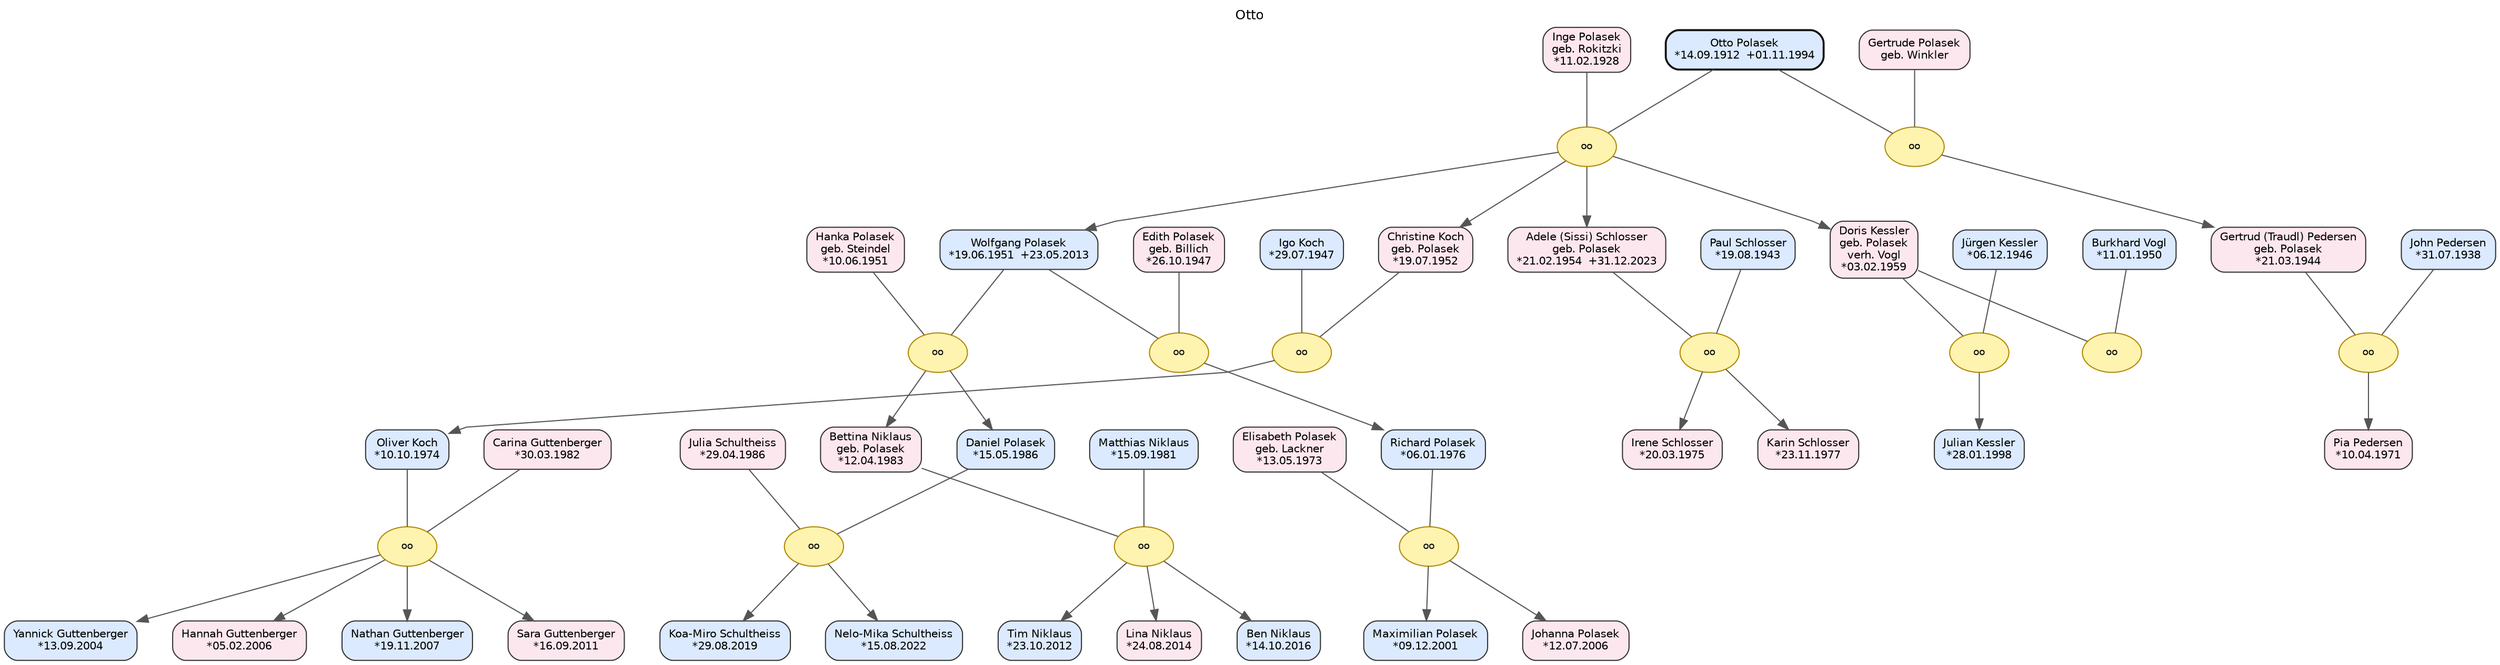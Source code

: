// Otto
digraph {
	concentrate=false nodesep=0.45 overlap=false rankdir=TB ranksep=0.70 splines=polyline
	graph [fontname="DejaVu Sans" fontsize=12 label=Otto labelloc=t]
	node [color="#333333" fontname="DejaVu Sans" fontsize=10 shape=box style="rounded,filled"]
	edge [color="#555555" fontname="DejaVu Sans"]
	polS06 [label="Igo Koch
*29.07.1947" fillcolor="#dbeafe" id=P_polS06]
	g2p09 [label="Johanna Polasek
*12.07.2006" fillcolor="#fde7ef" id=P_g2p09]
	g3p06 [label="Hannah Guttenberger
*05.02.2006" fillcolor="#fde7ef" id=P_g3p06]
	ped01 [label="John Pedersen
*31.07.1938" fillcolor="#dbeafe" id=P_ped01]
	polS02 [label="Gertrude Polasek
geb. Winkler" fillcolor="#fde7ef" id=P_polS02]
	g3p05 [label="Yannick Guttenberger
*13.09.2004" fillcolor="#dbeafe" id=P_g3p05]
	g2p16 [label="Nelo-Mika Schultheiss
*15.08.2022" fillcolor="#dbeafe" id=P_g2p16]
	pol14 [label="Gertrud (Traudl) Pedersen
geb. Polasek
*21.03.1944" fillcolor="#fde7ef" id=P_pol14]
	ped02 [label="Pia Pedersen
*10.04.1971" fillcolor="#fde7ef" id=P_ped02]
	g2p11 [label="Tim Niklaus
*23.10.2012" fillcolor="#dbeafe" id=P_g2p11]
	polS04 [label="Edith Polasek
geb. Billich
*26.10.1947" fillcolor="#fde7ef" id=P_polS04]
	pol24 [label="Karin Schlosser
*23.11.1977" fillcolor="#fde7ef" id=P_pol24]
	polS03 [label="Inge Polasek
geb. Rokitzki
*11.02.1928" fillcolor="#fde7ef" id=P_polS03]
	pol21 [label="Daniel Polasek
*15.05.1986" fillcolor="#dbeafe" id=P_pol21]
	g3p07 [label="Nathan Guttenberger
*19.11.2007" fillcolor="#dbeafe" id=P_g3p07]
	pol16 [label="Christine Koch
geb. Polasek
*19.07.1952" fillcolor="#fde7ef" id=P_pol16]
	polS08 [label="Burkhard Vogl
*11.01.1950" fillcolor="#dbeafe" id=P_polS08]
	pol20 [label="Bettina Niklaus
geb. Polasek
*12.04.1983" fillcolor="#fde7ef" id=P_pol20]
	polS07 [label="Paul Schlosser
*19.08.1943" fillcolor="#dbeafe" id=P_polS07]
	pol18 [label="Doris Kessler
geb. Polasek
verh. Vogl
*03.02.1959" fillcolor="#fde7ef" id=P_pol18]
	g2p10 [label="Matthias Niklaus
*15.09.1981" fillcolor="#dbeafe" id=P_g2p10]
	polS09 [label="Jürgen Kessler
*06.12.1946" fillcolor="#dbeafe" id=P_polS09]
	g2p07 [label="Elisabeth Polasek
geb. Lackner
*13.05.1973" fillcolor="#fde7ef" id=P_g2p07]
	g3p08 [label="Sara Guttenberger
*16.09.2011" fillcolor="#fde7ef" id=P_g3p08]
	pol19 [label="Richard Polasek
*06.01.1976" fillcolor="#dbeafe" id=P_pol19]
	pol23 [label="Irene Schlosser
*20.03.1975" fillcolor="#fde7ef" id=P_pol23]
	g2p13 [label="Ben Niklaus
*14.10.2016" fillcolor="#dbeafe" id=P_g2p13]
	pol11 [label="Otto Polasek
*14.09.1912  +01.11.1994" color="#111111" fillcolor="#dbeafe" id=P_pol11 penwidth=1.8]
	g3p04 [label="Carina Guttenberger
*30.03.1982" fillcolor="#fde7ef" id=P_g3p04]
	g2p15 [label="Koa-Miro Schultheiss
*29.08.2019" fillcolor="#dbeafe" id=P_g2p15]
	pol15 [label="Wolfgang Polasek
*19.06.1951  +23.05.2013" fillcolor="#dbeafe" id=P_pol15]
	polS05 [label="Hanka Polasek
geb. Steindel
*10.06.1951" fillcolor="#fde7ef" id=P_polS05]
	pol22 [label="Oliver Koch
*10.10.1974" fillcolor="#dbeafe" id=P_pol22]
	pol25 [label="Julian Kessler
*28.01.1998" fillcolor="#dbeafe" id=P_pol25]
	g2p12 [label="Lina Niklaus
*24.08.2014" fillcolor="#fde7ef" id=P_g2p12]
	pol17 [label="Adele (Sissi) Schlosser
geb. Polasek
*21.02.1954  +31.12.2023" fillcolor="#fde7ef" id=P_pol17]
	g2p08 [label="Maximilian Polasek
*09.12.2001" fillcolor="#dbeafe" id=P_g2p08]
	g2p14 [label="Julia Schultheiss
*29.04.1986" fillcolor="#fde7ef" id=P_g2p14]
	M_polF7 [label=oo color="#b08900" fillcolor="#fff3b0" fontsize=9 id=M_polF7 shape=ellipse style=filled]
	subgraph rank_polF7 {
		rank=same
		polS07
		pol17
	}
	polS07 -> pol17 [constraint=true minlen=0 style=invis weight=3600]
	polS07 -> M_polF7 [dir=none minlen=1 weight=60]
	pol17 -> M_polF7 [dir=none minlen=1 weight=60]
	subgraph kids_polF7 {
		rank=same
		pol23
		pol24
	}
	M_polF7 -> pol23
	M_polF7 -> pol24
	pol23 -> pol24 [constraint=true minlen=0 style=invis weight=1400]
	M_g2F3 [label=oo color="#b08900" fillcolor="#fff3b0" fontsize=9 id=M_g2F3 shape=ellipse style=filled]
	subgraph rank_g2F3 {
		rank=same
		pol19
		g2p07
	}
	pol19 -> g2p07 [constraint=true minlen=0 style=invis weight=3600]
	pol19 -> M_g2F3 [dir=none minlen=1 weight=60]
	g2p07 -> M_g2F3 [dir=none minlen=1 weight=60]
	subgraph kids_g2F3 {
		rank=same
		g2p08
		g2p09
	}
	M_g2F3 -> g2p08
	M_g2F3 -> g2p09
	g2p08 -> g2p09 [constraint=true minlen=0 style=invis weight=1400]
	M_polF6 [label=oo color="#b08900" fillcolor="#fff3b0" fontsize=9 id=M_polF6 shape=ellipse style=filled]
	subgraph rank_polF6 {
		rank=same
		polS06
		pol16
	}
	polS06 -> pol16 [constraint=true minlen=0 style=invis weight=3600]
	polS06 -> M_polF6 [dir=none minlen=1 weight=60]
	pol16 -> M_polF6 [dir=none minlen=1 weight=60]
	subgraph kids_polF6 {
		rank=same
		pol22
	}
	M_polF6 -> pol22
	subgraph pair_pol22 {
		rank=same
		pol22
		g3p04
	}
	pol22 -> g3p04 [constraint=true minlen=0 style=invis weight=2600]
	M_polF9 [label=oo color="#b08900" fillcolor="#fff3b0" fontsize=9 id=M_polF9 shape=ellipse style=filled]
	subgraph rank_polF9 {
		rank=same
		polS09
		pol18
	}
	polS09 -> pol18 [constraint=true minlen=0 style=invis weight=3600]
	polS09 -> M_polF9 [dir=none minlen=1 weight=60]
	pol18 -> M_polF9 [dir=none minlen=1 weight=60]
	subgraph kids_polF9 {
		rank=same
		pol25
	}
	M_polF9 -> pol25
	M_polF3 [label=oo color="#b08900" fillcolor="#fff3b0" fontsize=9 id=M_polF3 shape=ellipse style=filled]
	subgraph rank_polF3 {
		rank=same
		pol11
		polS03
	}
	pol11 -> polS03 [constraint=true minlen=0 style=invis weight=3600]
	pol11 -> M_polF3 [dir=none minlen=1 weight=60]
	polS03 -> M_polF3 [dir=none minlen=1 weight=60]
	subgraph kids_polF3 {
		rank=same
		pol15
		pol16
		pol17
		pol18
	}
	M_polF3 -> pol15
	M_polF3 -> pol16
	M_polF3 -> pol17
	M_polF3 -> pol18
	pol15 -> pol16 [constraint=true minlen=0 style=invis weight=1400]
	pol16 -> pol17 [constraint=true minlen=0 style=invis weight=1400]
	pol17 -> pol18 [constraint=true minlen=0 style=invis weight=1400]
	subgraph pair_pol15 {
		rank=same
		pol15
		polS04
	}
	pol15 -> polS04 [constraint=true minlen=0 style=invis weight=2600]
	polS04 -> pol16 [constraint=true minlen=0 style=invis weight=2000]
	subgraph pair_pol16 {
		rank=same
		pol16
		polS06
	}
	polS06 -> pol16 [constraint=true minlen=0 style=invis weight=2600]
	pol16 -> pol17 [constraint=true minlen=0 style=invis weight=2000]
	subgraph pair_pol17 {
		rank=same
		pol17
		polS07
	}
	polS07 -> pol17 [constraint=true minlen=0 style=invis weight=2600]
	pol17 -> pol18 [constraint=true minlen=0 style=invis weight=2000]
	subgraph pair_pol18 {
		rank=same
		pol18
		polS08
	}
	polS08 -> pol18 [constraint=true minlen=0 style=invis weight=2600]
	M_polF2 [label=oo color="#b08900" fillcolor="#fff3b0" fontsize=9 id=M_polF2 shape=ellipse style=filled]
	subgraph rank_polF2 {
		rank=same
		pol11
		polS02
	}
	pol11 -> polS02 [constraint=true minlen=0 style=invis weight=3600]
	pol11 -> M_polF2 [dir=none minlen=1 weight=60]
	polS02 -> M_polF2 [dir=none minlen=1 weight=60]
	subgraph kids_polF2 {
		rank=same
		pol14
	}
	M_polF2 -> pol14
	subgraph pair_pol14 {
		rank=same
		pol14
		ped01
	}
	ped01 -> pol14 [constraint=true minlen=0 style=invis weight=2600]
	M_polF5 [label=oo color="#b08900" fillcolor="#fff3b0" fontsize=9 id=M_polF5 shape=ellipse style=filled]
	subgraph rank_polF5 {
		rank=same
		pol15
		polS05
	}
	pol15 -> polS05 [constraint=true minlen=0 style=invis weight=3600]
	pol15 -> M_polF5 [dir=none minlen=1 weight=60]
	polS05 -> M_polF5 [dir=none minlen=1 weight=60]
	subgraph kids_polF5 {
		rank=same
		pol20
		pol21
	}
	M_polF5 -> pol20
	M_polF5 -> pol21
	pol20 -> pol21 [constraint=true minlen=0 style=invis weight=1400]
	subgraph pair_pol20 {
		rank=same
		pol20
		g2p10
	}
	g2p10 -> pol20 [constraint=true minlen=0 style=invis weight=2600]
	pol20 -> pol21 [constraint=true minlen=0 style=invis weight=2000]
	subgraph pair_pol21 {
		rank=same
		pol21
		g2p14
	}
	pol21 -> g2p14 [constraint=true minlen=0 style=invis weight=2600]
	M_polF8 [label=oo color="#b08900" fillcolor="#fff3b0" fontsize=9 id=M_polF8 shape=ellipse style=filled]
	subgraph rank_polF8 {
		rank=same
		polS08
		pol18
	}
	polS08 -> pol18 [constraint=true minlen=0 style=invis weight=3600]
	polS08 -> M_polF8 [dir=none minlen=1 weight=60]
	pol18 -> M_polF8 [dir=none minlen=1 weight=60]
	M_polF4 [label=oo color="#b08900" fillcolor="#fff3b0" fontsize=9 id=M_polF4 shape=ellipse style=filled]
	subgraph rank_polF4 {
		rank=same
		pol15
		polS04
	}
	pol15 -> polS04 [constraint=true minlen=0 style=invis weight=3600]
	pol15 -> M_polF4 [dir=none minlen=1 weight=60]
	polS04 -> M_polF4 [dir=none minlen=1 weight=60]
	subgraph kids_polF4 {
		rank=same
		pol19
	}
	M_polF4 -> pol19
	subgraph pair_pol19 {
		rank=same
		pol19
		g2p07
	}
	pol19 -> g2p07 [constraint=true minlen=0 style=invis weight=2600]
	M_g2F4 [label=oo color="#b08900" fillcolor="#fff3b0" fontsize=9 id=M_g2F4 shape=ellipse style=filled]
	subgraph rank_g2F4 {
		rank=same
		g2p10
		pol20
	}
	g2p10 -> pol20 [constraint=true minlen=0 style=invis weight=3600]
	g2p10 -> M_g2F4 [dir=none minlen=1 weight=60]
	pol20 -> M_g2F4 [dir=none minlen=1 weight=60]
	subgraph kids_g2F4 {
		rank=same
		g2p11
		g2p12
		g2p13
	}
	M_g2F4 -> g2p11
	M_g2F4 -> g2p12
	M_g2F4 -> g2p13
	g2p11 -> g2p12 [constraint=true minlen=0 style=invis weight=1400]
	g2p12 -> g2p13 [constraint=true minlen=0 style=invis weight=1400]
	M_g3F2 [label=oo color="#b08900" fillcolor="#fff3b0" fontsize=9 id=M_g3F2 shape=ellipse style=filled]
	subgraph rank_g3F2 {
		rank=same
		pol22
		g3p04
	}
	pol22 -> g3p04 [constraint=true minlen=0 style=invis weight=3600]
	pol22 -> M_g3F2 [dir=none minlen=1 weight=60]
	g3p04 -> M_g3F2 [dir=none minlen=1 weight=60]
	subgraph kids_g3F2 {
		rank=same
		g3p05
		g3p06
		g3p07
		g3p08
	}
	M_g3F2 -> g3p05
	M_g3F2 -> g3p06
	M_g3F2 -> g3p07
	M_g3F2 -> g3p08
	g3p05 -> g3p06 [constraint=true minlen=0 style=invis weight=1400]
	g3p06 -> g3p07 [constraint=true minlen=0 style=invis weight=1400]
	g3p07 -> g3p08 [constraint=true minlen=0 style=invis weight=1400]
	M_g2F5 [label=oo color="#b08900" fillcolor="#fff3b0" fontsize=9 id=M_g2F5 shape=ellipse style=filled]
	subgraph rank_g2F5 {
		rank=same
		pol21
		g2p14
	}
	pol21 -> g2p14 [constraint=true minlen=0 style=invis weight=3600]
	pol21 -> M_g2F5 [dir=none minlen=1 weight=60]
	g2p14 -> M_g2F5 [dir=none minlen=1 weight=60]
	subgraph kids_g2F5 {
		rank=same
		g2p15
		g2p16
	}
	M_g2F5 -> g2p15
	M_g2F5 -> g2p16
	g2p15 -> g2p16 [constraint=true minlen=0 style=invis weight=1400]
	M_pedF1 [label=oo color="#b08900" fillcolor="#fff3b0" fontsize=9 id=M_pedF1 shape=ellipse style=filled]
	subgraph rank_pedF1 {
		rank=same
		ped01
		pol14
	}
	ped01 -> pol14 [constraint=true minlen=0 style=invis weight=3600]
	ped01 -> M_pedF1 [dir=none minlen=1 weight=60]
	pol14 -> M_pedF1 [dir=none minlen=1 weight=60]
	subgraph kids_pedF1 {
		rank=same
		ped02
	}
	M_pedF1 -> ped02
	subgraph gen_0 {
		rank=same
		pol11
		polS02
		polS03
	}
	subgraph gen_1 {
		rank=same
		pol14
		pol15
		pol16
		pol17
		pol18
		ped01
		polS04
		polS05
		polS06
		polS07
		polS08
		polS09
	}
	subgraph gen_2 {
		rank=same
		ped02
		pol19
		pol20
		pol21
		pol22
		pol23
		pol24
		pol25
		g2p07
		g2p10
		g2p14
		g3p04
	}
	subgraph gen_3 {
		rank=same
		g2p08
		g2p09
		g2p11
		g2p12
		g2p13
		g2p15
		g2p16
		g3p05
		g3p06
		g3p07
		g3p08
	}
	pol11 -> polS02 [constraint=true minlen=0 style=invis weight=1800]
	pol11 -> polS03 [constraint=true minlen=0 style=invis weight=1800]
	polS02 -> pol11 [constraint=true minlen=0 style=invis weight=1800]
	polS03 -> pol11 [constraint=true minlen=0 style=invis weight=1800]
	pol15 -> polS04 [constraint=true minlen=0 style=invis weight=1800]
	pol15 -> polS05 [constraint=true minlen=0 style=invis weight=1800]
	polS04 -> pol15 [constraint=true minlen=0 style=invis weight=1800]
	polS05 -> pol15 [constraint=true minlen=0 style=invis weight=1800]
	polS06 -> pol16 [constraint=true minlen=0 style=invis weight=1800]
	pol16 -> polS06 [constraint=true minlen=0 style=invis weight=1800]
	polS07 -> pol17 [constraint=true minlen=0 style=invis weight=1800]
	pol17 -> polS07 [constraint=true minlen=0 style=invis weight=1800]
	polS08 -> pol18 [constraint=true minlen=0 style=invis weight=1800]
	pol18 -> polS08 [constraint=true minlen=0 style=invis weight=1800]
	pol18 -> polS09 [constraint=true minlen=0 style=invis weight=1800]
	polS09 -> pol18 [constraint=true minlen=0 style=invis weight=1800]
	ped01 -> pol14 [constraint=true minlen=0 style=invis weight=1800]
	pol14 -> ped01 [constraint=true minlen=0 style=invis weight=1800]
	pol19 -> g2p07 [constraint=true minlen=0 style=invis weight=1800]
	g2p07 -> pol19 [constraint=true minlen=0 style=invis weight=1800]
	g2p10 -> pol20 [constraint=true minlen=0 style=invis weight=1800]
	pol20 -> g2p10 [constraint=true minlen=0 style=invis weight=1800]
	pol21 -> g2p14 [constraint=true minlen=0 style=invis weight=1800]
	g2p14 -> pol21 [constraint=true minlen=0 style=invis weight=1800]
	pol22 -> g3p04 [constraint=true minlen=0 style=invis weight=1800]
	g3p04 -> pol22 [constraint=true minlen=0 style=invis weight=1800]
}
